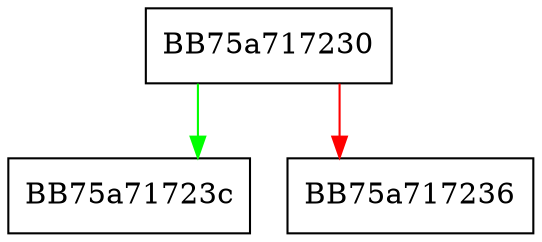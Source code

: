 digraph Enqueue {
  node [shape="box"];
  graph [splines=ortho];
  BB75a717230 -> BB75a71723c [color="green"];
  BB75a717230 -> BB75a717236 [color="red"];
}